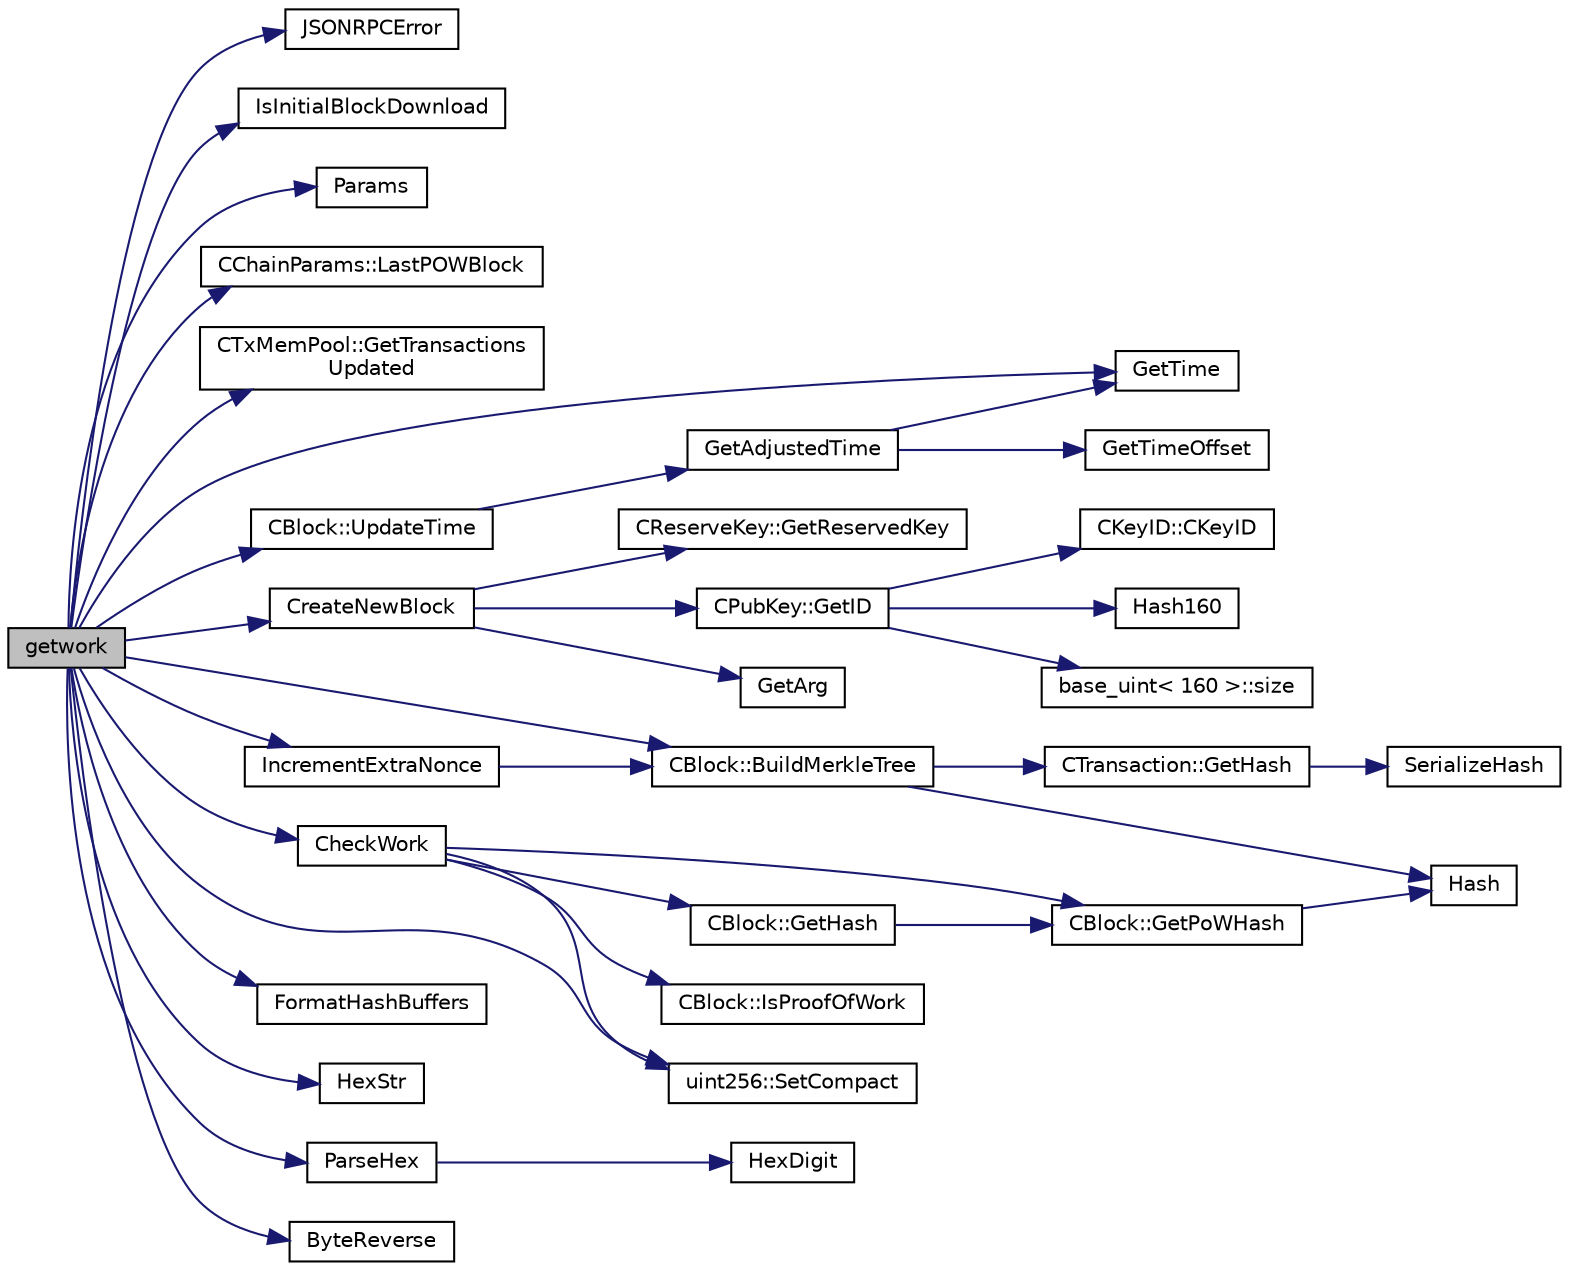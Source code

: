 digraph "getwork"
{
  edge [fontname="Helvetica",fontsize="10",labelfontname="Helvetica",labelfontsize="10"];
  node [fontname="Helvetica",fontsize="10",shape=record];
  rankdir="LR";
  Node96 [label="getwork",height=0.2,width=0.4,color="black", fillcolor="grey75", style="filled", fontcolor="black"];
  Node96 -> Node97 [color="midnightblue",fontsize="10",style="solid",fontname="Helvetica"];
  Node97 [label="JSONRPCError",height=0.2,width=0.4,color="black", fillcolor="white", style="filled",URL="$rpcprotocol_8cpp.html#a17b1bb111ab339efc951929834766039"];
  Node96 -> Node98 [color="midnightblue",fontsize="10",style="solid",fontname="Helvetica"];
  Node98 [label="IsInitialBlockDownload",height=0.2,width=0.4,color="black", fillcolor="white", style="filled",URL="$main_8cpp.html#a5edcd96316574fd4a7f3ae0922a5cfd6",tooltip="Check whether we are doing an initial block download (synchronizing from disk or network) ..."];
  Node96 -> Node99 [color="midnightblue",fontsize="10",style="solid",fontname="Helvetica"];
  Node99 [label="Params",height=0.2,width=0.4,color="black", fillcolor="white", style="filled",URL="$chainparams_8cpp.html#ace5c5b706d71a324a417dd2db394fd4a",tooltip="Return the currently selected parameters. "];
  Node96 -> Node100 [color="midnightblue",fontsize="10",style="solid",fontname="Helvetica"];
  Node100 [label="CChainParams::LastPOWBlock",height=0.2,width=0.4,color="black", fillcolor="white", style="filled",URL="$class_c_chain_params.html#abd91ac1c21c0e284ad66067125f94467"];
  Node96 -> Node101 [color="midnightblue",fontsize="10",style="solid",fontname="Helvetica"];
  Node101 [label="CTxMemPool::GetTransactions\lUpdated",height=0.2,width=0.4,color="black", fillcolor="white", style="filled",URL="$class_c_tx_mem_pool.html#afd2a709a0e6cb34a57ff2f9fd0774e6c"];
  Node96 -> Node102 [color="midnightblue",fontsize="10",style="solid",fontname="Helvetica"];
  Node102 [label="GetTime",height=0.2,width=0.4,color="black", fillcolor="white", style="filled",URL="$util_8cpp.html#a46fac5fba8ba905b5f9acb364f5d8c6f"];
  Node96 -> Node103 [color="midnightblue",fontsize="10",style="solid",fontname="Helvetica"];
  Node103 [label="CreateNewBlock",height=0.2,width=0.4,color="black", fillcolor="white", style="filled",URL="$miner_8cpp.html#af5c45bac27dac0727dd7cd4b437b4d99"];
  Node103 -> Node104 [color="midnightblue",fontsize="10",style="solid",fontname="Helvetica"];
  Node104 [label="CReserveKey::GetReservedKey",height=0.2,width=0.4,color="black", fillcolor="white", style="filled",URL="$class_c_reserve_key.html#ad198d2d7a54d315c60805ba1cb0caf7c"];
  Node103 -> Node105 [color="midnightblue",fontsize="10",style="solid",fontname="Helvetica"];
  Node105 [label="CPubKey::GetID",height=0.2,width=0.4,color="black", fillcolor="white", style="filled",URL="$class_c_pub_key.html#a2675f7e6f72eff68e7a5227289feb021"];
  Node105 -> Node106 [color="midnightblue",fontsize="10",style="solid",fontname="Helvetica"];
  Node106 [label="CKeyID::CKeyID",height=0.2,width=0.4,color="black", fillcolor="white", style="filled",URL="$class_c_key_i_d.html#a01dbd3c37820a2ffe89d106c6a7cf53d"];
  Node105 -> Node107 [color="midnightblue",fontsize="10",style="solid",fontname="Helvetica"];
  Node107 [label="Hash160",height=0.2,width=0.4,color="black", fillcolor="white", style="filled",URL="$hash_8h.html#a4490f70ddae16e9e48460a0416a48a6b"];
  Node105 -> Node108 [color="midnightblue",fontsize="10",style="solid",fontname="Helvetica"];
  Node108 [label="base_uint\< 160 \>::size",height=0.2,width=0.4,color="black", fillcolor="white", style="filled",URL="$classbase__uint.html#a1f49b034e686269601ea89b0319b8004"];
  Node103 -> Node109 [color="midnightblue",fontsize="10",style="solid",fontname="Helvetica"];
  Node109 [label="GetArg",height=0.2,width=0.4,color="black", fillcolor="white", style="filled",URL="$util_8cpp.html#a24f685720bf40370e5bd2a192ad50cd8",tooltip="Return string argument or default value. "];
  Node96 -> Node110 [color="midnightblue",fontsize="10",style="solid",fontname="Helvetica"];
  Node110 [label="CBlock::UpdateTime",height=0.2,width=0.4,color="black", fillcolor="white", style="filled",URL="$class_c_block.html#a71bb61e73b1ab6b7d4e1867a0d3a2cf8"];
  Node110 -> Node111 [color="midnightblue",fontsize="10",style="solid",fontname="Helvetica"];
  Node111 [label="GetAdjustedTime",height=0.2,width=0.4,color="black", fillcolor="white", style="filled",URL="$util_8cpp.html#a09f81b9c7650f898cf3cf305b87547e6"];
  Node111 -> Node102 [color="midnightblue",fontsize="10",style="solid",fontname="Helvetica"];
  Node111 -> Node112 [color="midnightblue",fontsize="10",style="solid",fontname="Helvetica"];
  Node112 [label="GetTimeOffset",height=0.2,width=0.4,color="black", fillcolor="white", style="filled",URL="$util_8cpp.html#a50ca5344c75631267633f15cfe5e983e"];
  Node96 -> Node113 [color="midnightblue",fontsize="10",style="solid",fontname="Helvetica"];
  Node113 [label="IncrementExtraNonce",height=0.2,width=0.4,color="black", fillcolor="white", style="filled",URL="$miner_8cpp.html#a6f07c738a8aadffe748358e985b43d3f",tooltip="Modify the extranonce in a block. "];
  Node113 -> Node114 [color="midnightblue",fontsize="10",style="solid",fontname="Helvetica"];
  Node114 [label="CBlock::BuildMerkleTree",height=0.2,width=0.4,color="black", fillcolor="white", style="filled",URL="$class_c_block.html#ad943ecec57cdf564937eee7becaecb88"];
  Node114 -> Node115 [color="midnightblue",fontsize="10",style="solid",fontname="Helvetica"];
  Node115 [label="CTransaction::GetHash",height=0.2,width=0.4,color="black", fillcolor="white", style="filled",URL="$class_c_transaction.html#a0b46d80e82ca324e82c2ce3fc1492bfa"];
  Node115 -> Node116 [color="midnightblue",fontsize="10",style="solid",fontname="Helvetica"];
  Node116 [label="SerializeHash",height=0.2,width=0.4,color="black", fillcolor="white", style="filled",URL="$hash_8h.html#a6de694e43f17c62025c6883965b65e63"];
  Node114 -> Node117 [color="midnightblue",fontsize="10",style="solid",fontname="Helvetica"];
  Node117 [label="Hash",height=0.2,width=0.4,color="black", fillcolor="white", style="filled",URL="$hash_8h.html#ab3f6c437460137530d86e09c2c102e99"];
  Node96 -> Node118 [color="midnightblue",fontsize="10",style="solid",fontname="Helvetica"];
  Node118 [label="FormatHashBuffers",height=0.2,width=0.4,color="black", fillcolor="white", style="filled",URL="$miner_8cpp.html#a391a5a462c3f60bbb7dbf6a09fe2e78f",tooltip="Do mining precalculation. "];
  Node96 -> Node119 [color="midnightblue",fontsize="10",style="solid",fontname="Helvetica"];
  Node119 [label="uint256::SetCompact",height=0.2,width=0.4,color="black", fillcolor="white", style="filled",URL="$classuint256.html#a54bc91c8535c43f881bba1fdb11ca7fa",tooltip="The \"compact\" format is a representation of a whole number N using an unsigned 32bit number similar t..."];
  Node96 -> Node120 [color="midnightblue",fontsize="10",style="solid",fontname="Helvetica"];
  Node120 [label="HexStr",height=0.2,width=0.4,color="black", fillcolor="white", style="filled",URL="$util_8h.html#ace13a819ca4e98c22847d26b3b357e75"];
  Node96 -> Node121 [color="midnightblue",fontsize="10",style="solid",fontname="Helvetica"];
  Node121 [label="ParseHex",height=0.2,width=0.4,color="black", fillcolor="white", style="filled",URL="$util_8cpp.html#abea395175fbc4a788ed0f0a41710b8a7"];
  Node121 -> Node122 [color="midnightblue",fontsize="10",style="solid",fontname="Helvetica"];
  Node122 [label="HexDigit",height=0.2,width=0.4,color="black", fillcolor="white", style="filled",URL="$util_8cpp.html#aa59e8a8c5a39cb5041f93bb95dd02119"];
  Node96 -> Node123 [color="midnightblue",fontsize="10",style="solid",fontname="Helvetica"];
  Node123 [label="ByteReverse",height=0.2,width=0.4,color="black", fillcolor="white", style="filled",URL="$util_8h.html#a62bb21d0cc35fb9408d09dc385fe484f"];
  Node96 -> Node114 [color="midnightblue",fontsize="10",style="solid",fontname="Helvetica"];
  Node96 -> Node124 [color="midnightblue",fontsize="10",style="solid",fontname="Helvetica"];
  Node124 [label="CheckWork",height=0.2,width=0.4,color="black", fillcolor="white", style="filled",URL="$miner_8cpp.html#aadd8a05aa6d8fae1c0f4daa5e971a12a",tooltip="Check mined proof-of-work block. "];
  Node124 -> Node125 [color="midnightblue",fontsize="10",style="solid",fontname="Helvetica"];
  Node125 [label="CBlock::GetHash",height=0.2,width=0.4,color="black", fillcolor="white", style="filled",URL="$class_c_block.html#a681acf1fa72ec2ed6c83ea5afc14e0f3"];
  Node125 -> Node126 [color="midnightblue",fontsize="10",style="solid",fontname="Helvetica"];
  Node126 [label="CBlock::GetPoWHash",height=0.2,width=0.4,color="black", fillcolor="white", style="filled",URL="$class_c_block.html#af203beb528a62ec30b0453cf5d860044"];
  Node126 -> Node117 [color="midnightblue",fontsize="10",style="solid",fontname="Helvetica"];
  Node124 -> Node126 [color="midnightblue",fontsize="10",style="solid",fontname="Helvetica"];
  Node124 -> Node119 [color="midnightblue",fontsize="10",style="solid",fontname="Helvetica"];
  Node124 -> Node127 [color="midnightblue",fontsize="10",style="solid",fontname="Helvetica"];
  Node127 [label="CBlock::IsProofOfWork",height=0.2,width=0.4,color="black", fillcolor="white", style="filled",URL="$class_c_block.html#ad3936367b1b6d5289bb60b42967156ea"];
}
